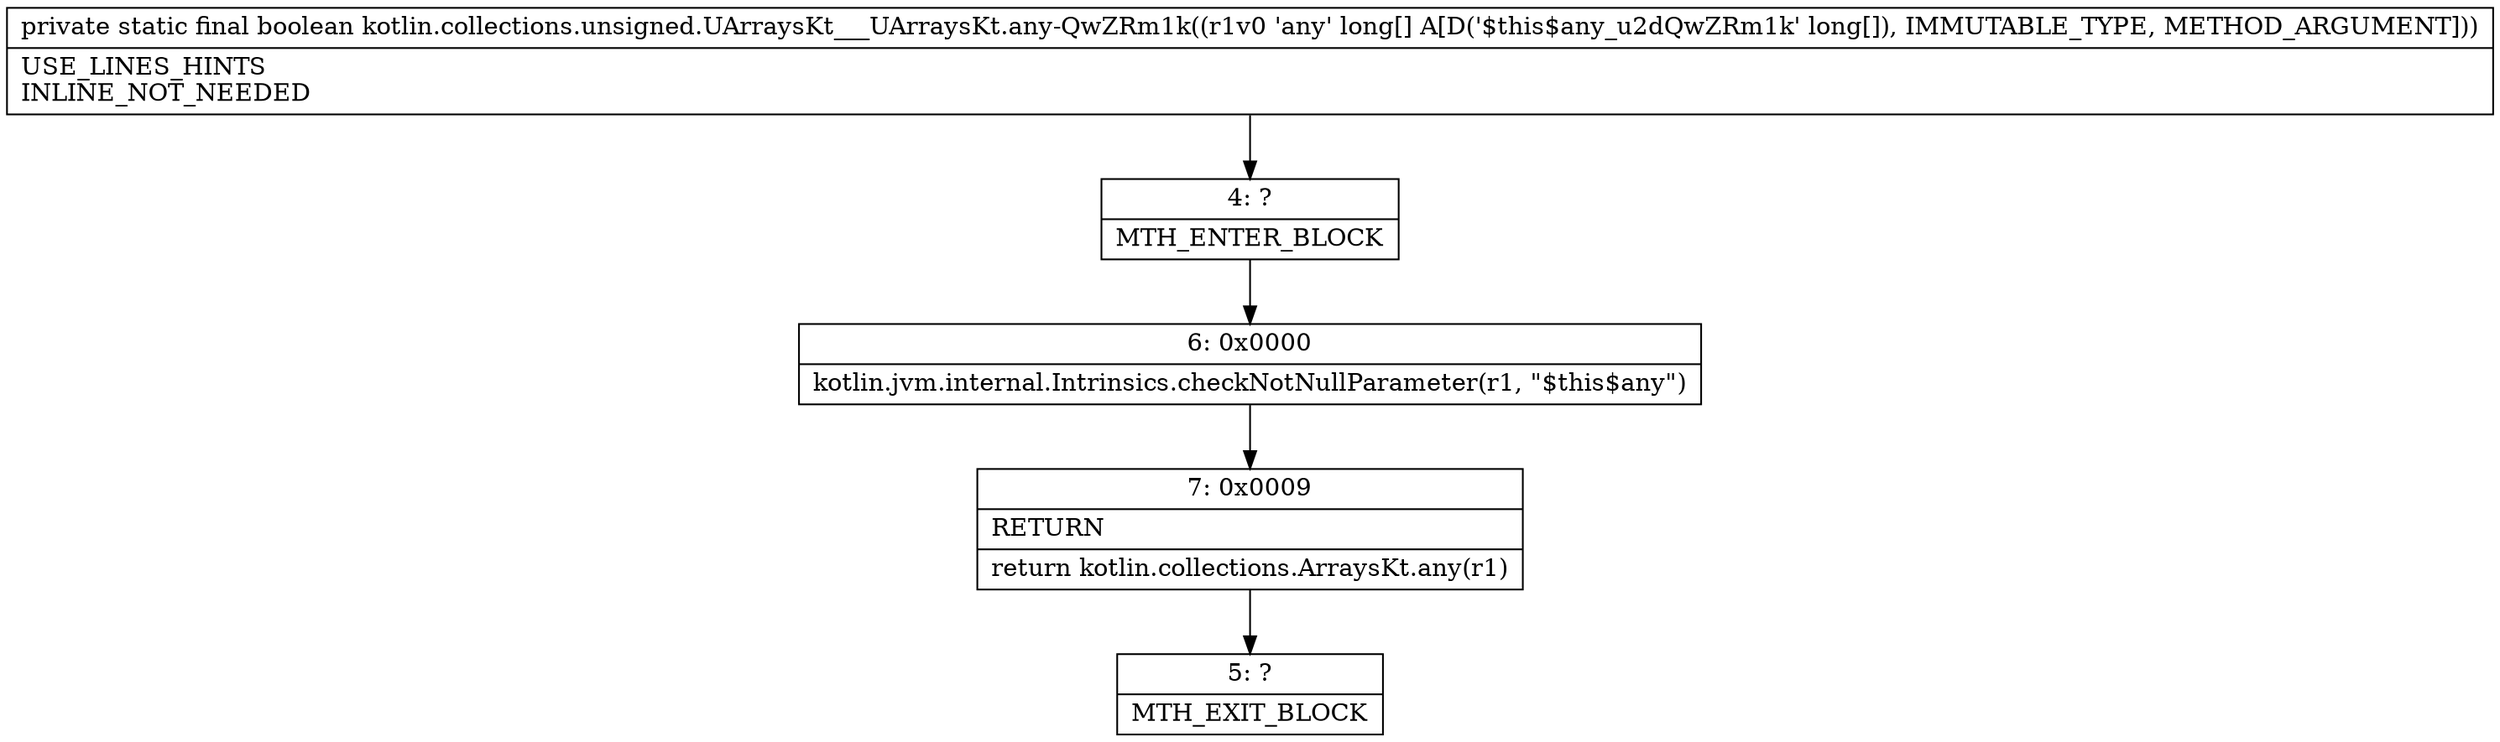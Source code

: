 digraph "CFG forkotlin.collections.unsigned.UArraysKt___UArraysKt.any\-QwZRm1k([J)Z" {
Node_4 [shape=record,label="{4\:\ ?|MTH_ENTER_BLOCK\l}"];
Node_6 [shape=record,label="{6\:\ 0x0000|kotlin.jvm.internal.Intrinsics.checkNotNullParameter(r1, \"$this$any\")\l}"];
Node_7 [shape=record,label="{7\:\ 0x0009|RETURN\l|return kotlin.collections.ArraysKt.any(r1)\l}"];
Node_5 [shape=record,label="{5\:\ ?|MTH_EXIT_BLOCK\l}"];
MethodNode[shape=record,label="{private static final boolean kotlin.collections.unsigned.UArraysKt___UArraysKt.any\-QwZRm1k((r1v0 'any' long[] A[D('$this$any_u2dQwZRm1k' long[]), IMMUTABLE_TYPE, METHOD_ARGUMENT]))  | USE_LINES_HINTS\lINLINE_NOT_NEEDED\l}"];
MethodNode -> Node_4;Node_4 -> Node_6;
Node_6 -> Node_7;
Node_7 -> Node_5;
}

